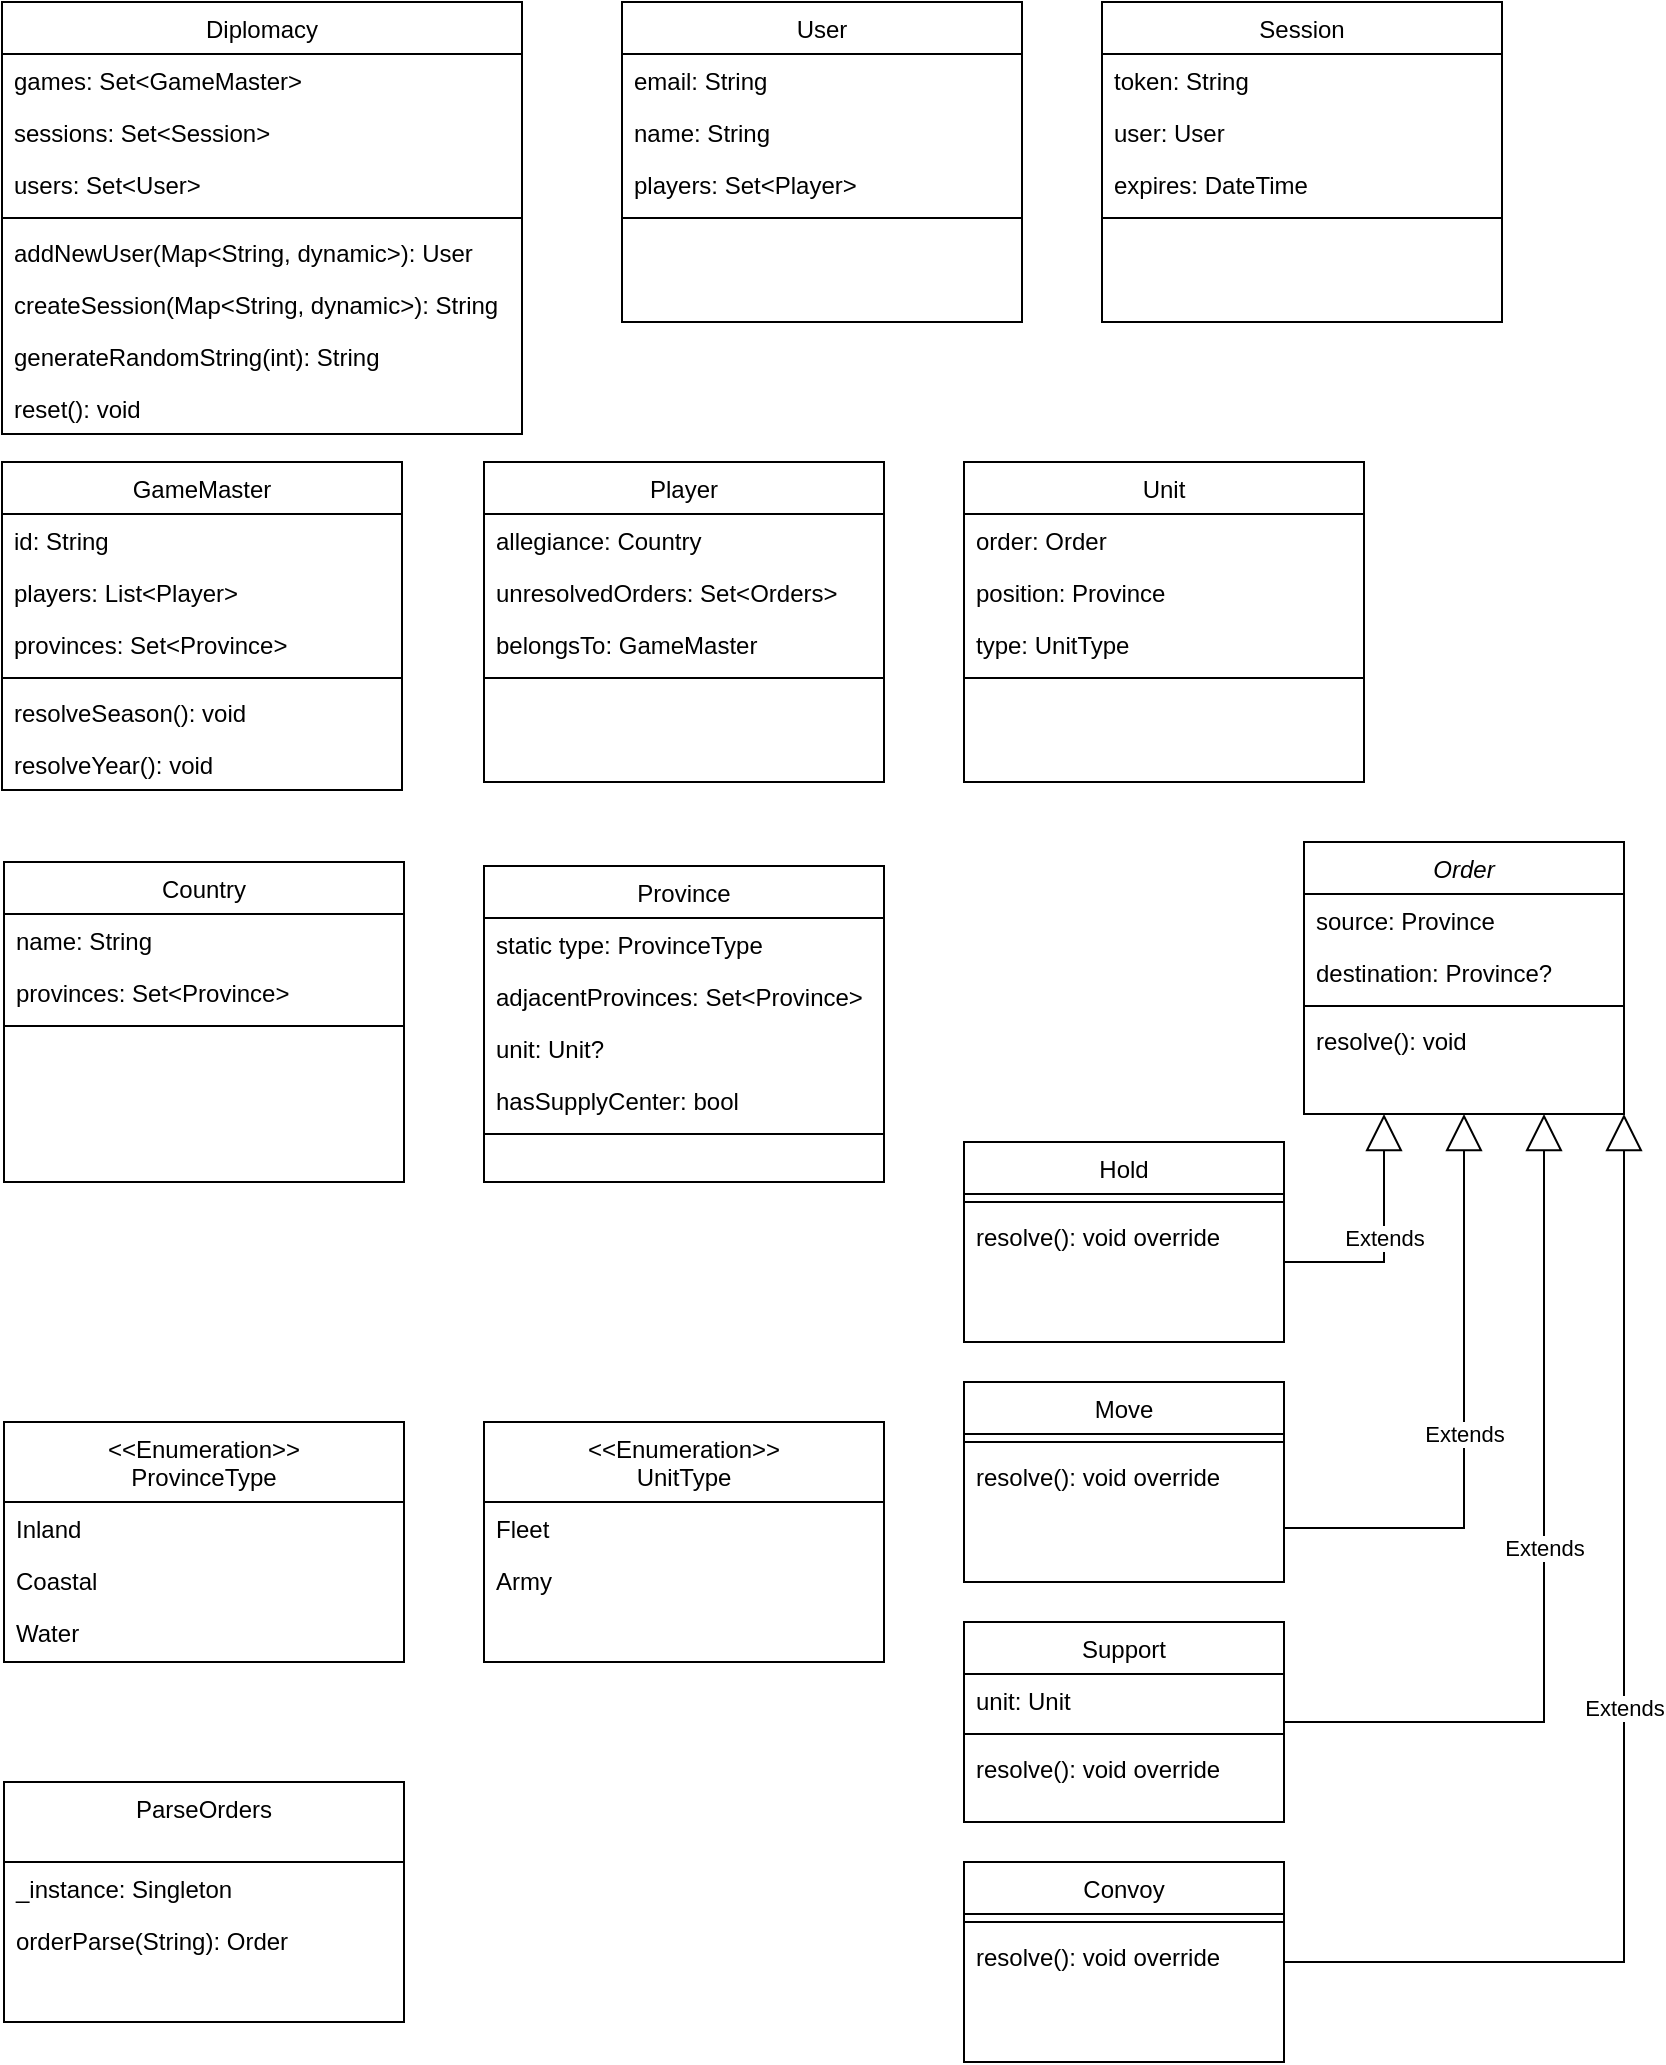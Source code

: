 <mxfile version="15.8.7" type="device"><diagram id="C5RBs43oDa-KdzZeNtuy" name="Page-1"><mxGraphModel dx="475" dy="2929" grid="1" gridSize="10" guides="1" tooltips="1" connect="1" arrows="1" fold="1" page="1" pageScale="1" pageWidth="827" pageHeight="1169" math="0" shadow="0"><root><mxCell id="WIyWlLk6GJQsqaUBKTNV-0"/><mxCell id="WIyWlLk6GJQsqaUBKTNV-1" parent="WIyWlLk6GJQsqaUBKTNV-0"/><mxCell id="zkfFHV4jXpPFQw0GAbJ--0" value="Player" style="swimlane;fontStyle=0;align=center;verticalAlign=top;childLayout=stackLayout;horizontal=1;startSize=26;horizontalStack=0;resizeParent=1;resizeLast=0;collapsible=1;marginBottom=0;rounded=0;shadow=0;strokeWidth=1;" parent="WIyWlLk6GJQsqaUBKTNV-1" vertex="1"><mxGeometry x="281" y="-1120" width="200" height="160" as="geometry"><mxRectangle x="230" y="140" width="160" height="26" as="alternateBounds"/></mxGeometry></mxCell><mxCell id="JGBPkLxdLSC7HD267_Li-28" value="allegiance: Country" style="text;align=left;verticalAlign=top;spacingLeft=4;spacingRight=4;overflow=hidden;rotatable=0;points=[[0,0.5],[1,0.5]];portConstraint=eastwest;" parent="zkfFHV4jXpPFQw0GAbJ--0" vertex="1"><mxGeometry y="26" width="200" height="26" as="geometry"/></mxCell><mxCell id="p5W0TubbZsNhkzQ859zF-8" value="unresolvedOrders: Set&lt;Orders&gt;" style="text;align=left;verticalAlign=top;spacingLeft=4;spacingRight=4;overflow=hidden;rotatable=0;points=[[0,0.5],[1,0.5]];portConstraint=eastwest;" parent="zkfFHV4jXpPFQw0GAbJ--0" vertex="1"><mxGeometry y="52" width="200" height="26" as="geometry"/></mxCell><mxCell id="p5W0TubbZsNhkzQ859zF-10" value="belongsTo: GameMaster" style="text;align=left;verticalAlign=top;spacingLeft=4;spacingRight=4;overflow=hidden;rotatable=0;points=[[0,0.5],[1,0.5]];portConstraint=eastwest;" parent="zkfFHV4jXpPFQw0GAbJ--0" vertex="1"><mxGeometry y="78" width="200" height="26" as="geometry"/></mxCell><mxCell id="zkfFHV4jXpPFQw0GAbJ--4" value="" style="line;html=1;strokeWidth=1;align=left;verticalAlign=middle;spacingTop=-1;spacingLeft=3;spacingRight=3;rotatable=0;labelPosition=right;points=[];portConstraint=eastwest;" parent="zkfFHV4jXpPFQw0GAbJ--0" vertex="1"><mxGeometry y="104" width="200" height="8" as="geometry"/></mxCell><mxCell id="JGBPkLxdLSC7HD267_Li-18" value="Province" style="swimlane;fontStyle=0;align=center;verticalAlign=top;childLayout=stackLayout;horizontal=1;startSize=26;horizontalStack=0;resizeParent=1;resizeLast=0;collapsible=1;marginBottom=0;rounded=0;shadow=0;strokeWidth=1;" parent="WIyWlLk6GJQsqaUBKTNV-1" vertex="1"><mxGeometry x="281" y="-918" width="200" height="158" as="geometry"><mxRectangle x="230" y="140" width="160" height="26" as="alternateBounds"/></mxGeometry></mxCell><mxCell id="JGBPkLxdLSC7HD267_Li-22" value="static type: ProvinceType" style="text;align=left;verticalAlign=top;spacingLeft=4;spacingRight=4;overflow=hidden;rotatable=0;points=[[0,0.5],[1,0.5]];portConstraint=eastwest;" parent="JGBPkLxdLSC7HD267_Li-18" vertex="1"><mxGeometry y="26" width="200" height="26" as="geometry"/></mxCell><mxCell id="46RMJYzjXEDaTq2aA9Gf-13" value="adjacentProvinces: Set&lt;Province&gt;" style="text;align=left;verticalAlign=top;spacingLeft=4;spacingRight=4;overflow=hidden;rotatable=0;points=[[0,0.5],[1,0.5]];portConstraint=eastwest;" parent="JGBPkLxdLSC7HD267_Li-18" vertex="1"><mxGeometry y="52" width="200" height="26" as="geometry"/></mxCell><mxCell id="46RMJYzjXEDaTq2aA9Gf-12" value="unit: Unit?" style="text;align=left;verticalAlign=top;spacingLeft=4;spacingRight=4;overflow=hidden;rotatable=0;points=[[0,0.5],[1,0.5]];portConstraint=eastwest;" parent="JGBPkLxdLSC7HD267_Li-18" vertex="1"><mxGeometry y="78" width="200" height="26" as="geometry"/></mxCell><mxCell id="JGBPkLxdLSC7HD267_Li-36" value="hasSupplyCenter: bool" style="text;align=left;verticalAlign=top;spacingLeft=4;spacingRight=4;overflow=hidden;rotatable=0;points=[[0,0.5],[1,0.5]];portConstraint=eastwest;" parent="JGBPkLxdLSC7HD267_Li-18" vertex="1"><mxGeometry y="104" width="200" height="26" as="geometry"/></mxCell><mxCell id="JGBPkLxdLSC7HD267_Li-19" value="" style="line;html=1;strokeWidth=1;align=left;verticalAlign=middle;spacingTop=-1;spacingLeft=3;spacingRight=3;rotatable=0;labelPosition=right;points=[];portConstraint=eastwest;" parent="JGBPkLxdLSC7HD267_Li-18" vertex="1"><mxGeometry y="130" width="200" height="8" as="geometry"/></mxCell><mxCell id="JGBPkLxdLSC7HD267_Li-23" value="&lt;&lt;Enumeration&gt;&gt;&#10;ProvinceType" style="swimlane;fontStyle=0;align=center;verticalAlign=top;childLayout=stackLayout;horizontal=1;startSize=40;horizontalStack=0;resizeParent=1;resizeLast=0;collapsible=1;marginBottom=0;rounded=0;shadow=0;strokeWidth=1;" parent="WIyWlLk6GJQsqaUBKTNV-1" vertex="1"><mxGeometry x="41" y="-640" width="200" height="120" as="geometry"><mxRectangle x="10" y="450" width="160" height="26" as="alternateBounds"/></mxGeometry></mxCell><mxCell id="JGBPkLxdLSC7HD267_Li-24" value="Inland" style="text;align=left;verticalAlign=top;spacingLeft=4;spacingRight=4;overflow=hidden;rotatable=0;points=[[0,0.5],[1,0.5]];portConstraint=eastwest;" parent="JGBPkLxdLSC7HD267_Li-23" vertex="1"><mxGeometry y="40" width="200" height="26" as="geometry"/></mxCell><mxCell id="JGBPkLxdLSC7HD267_Li-27" value="Coastal" style="text;align=left;verticalAlign=top;spacingLeft=4;spacingRight=4;overflow=hidden;rotatable=0;points=[[0,0.5],[1,0.5]];portConstraint=eastwest;" parent="JGBPkLxdLSC7HD267_Li-23" vertex="1"><mxGeometry y="66" width="200" height="26" as="geometry"/></mxCell><mxCell id="JGBPkLxdLSC7HD267_Li-26" value="Water" style="text;align=left;verticalAlign=top;spacingLeft=4;spacingRight=4;overflow=hidden;rotatable=0;points=[[0,0.5],[1,0.5]];portConstraint=eastwest;" parent="JGBPkLxdLSC7HD267_Li-23" vertex="1"><mxGeometry y="92" width="200" height="28" as="geometry"/></mxCell><mxCell id="JGBPkLxdLSC7HD267_Li-30" value="Country" style="swimlane;fontStyle=0;align=center;verticalAlign=top;childLayout=stackLayout;horizontal=1;startSize=26;horizontalStack=0;resizeParent=1;resizeLast=0;collapsible=1;marginBottom=0;rounded=0;shadow=0;strokeWidth=1;" parent="WIyWlLk6GJQsqaUBKTNV-1" vertex="1"><mxGeometry x="41" y="-920" width="200" height="160" as="geometry"><mxRectangle x="230" y="140" width="160" height="26" as="alternateBounds"/></mxGeometry></mxCell><mxCell id="JGBPkLxdLSC7HD267_Li-31" value="name: String" style="text;align=left;verticalAlign=top;spacingLeft=4;spacingRight=4;overflow=hidden;rotatable=0;points=[[0,0.5],[1,0.5]];portConstraint=eastwest;" parent="JGBPkLxdLSC7HD267_Li-30" vertex="1"><mxGeometry y="26" width="200" height="26" as="geometry"/></mxCell><mxCell id="JGBPkLxdLSC7HD267_Li-35" value="provinces: Set&lt;Province&gt;" style="text;align=left;verticalAlign=top;spacingLeft=4;spacingRight=4;overflow=hidden;rotatable=0;points=[[0,0.5],[1,0.5]];portConstraint=eastwest;" parent="JGBPkLxdLSC7HD267_Li-30" vertex="1"><mxGeometry y="52" width="200" height="26" as="geometry"/></mxCell><mxCell id="JGBPkLxdLSC7HD267_Li-33" value="" style="line;html=1;strokeWidth=1;align=left;verticalAlign=middle;spacingTop=-1;spacingLeft=3;spacingRight=3;rotatable=0;labelPosition=right;points=[];portConstraint=eastwest;" parent="JGBPkLxdLSC7HD267_Li-30" vertex="1"><mxGeometry y="78" width="200" height="8" as="geometry"/></mxCell><mxCell id="46RMJYzjXEDaTq2aA9Gf-0" value="Order" style="swimlane;fontStyle=2;align=center;verticalAlign=top;childLayout=stackLayout;horizontal=1;startSize=26;horizontalStack=0;resizeParent=1;resizeLast=0;collapsible=1;marginBottom=0;rounded=0;shadow=0;strokeWidth=1;" parent="WIyWlLk6GJQsqaUBKTNV-1" vertex="1"><mxGeometry x="691" y="-930" width="160" height="136" as="geometry"><mxRectangle x="230" y="140" width="160" height="26" as="alternateBounds"/></mxGeometry></mxCell><mxCell id="uRcr4P55_PJo6zatVVM9-5" value="source: Province" style="text;align=left;verticalAlign=top;spacingLeft=4;spacingRight=4;overflow=hidden;rotatable=0;points=[[0,0.5],[1,0.5]];portConstraint=eastwest;" parent="46RMJYzjXEDaTq2aA9Gf-0" vertex="1"><mxGeometry y="26" width="160" height="26" as="geometry"/></mxCell><mxCell id="uRcr4P55_PJo6zatVVM9-22" value="destination: Province?" style="text;align=left;verticalAlign=top;spacingLeft=4;spacingRight=4;overflow=hidden;rotatable=0;points=[[0,0.5],[1,0.5]];portConstraint=eastwest;" parent="46RMJYzjXEDaTq2aA9Gf-0" vertex="1"><mxGeometry y="52" width="160" height="26" as="geometry"/></mxCell><mxCell id="46RMJYzjXEDaTq2aA9Gf-3" value="" style="line;html=1;strokeWidth=1;align=left;verticalAlign=middle;spacingTop=-1;spacingLeft=3;spacingRight=3;rotatable=0;labelPosition=right;points=[];portConstraint=eastwest;" parent="46RMJYzjXEDaTq2aA9Gf-0" vertex="1"><mxGeometry y="78" width="160" height="8" as="geometry"/></mxCell><mxCell id="aZfSNCz78r-3WjQ7mvPo-0" value="resolve(): void" style="text;align=left;verticalAlign=top;spacingLeft=4;spacingRight=4;overflow=hidden;rotatable=0;points=[[0,0.5],[1,0.5]];portConstraint=eastwest;" vertex="1" parent="46RMJYzjXEDaTq2aA9Gf-0"><mxGeometry y="86" width="160" height="26" as="geometry"/></mxCell><mxCell id="46RMJYzjXEDaTq2aA9Gf-5" value="GameMaster" style="swimlane;fontStyle=0;align=center;verticalAlign=top;childLayout=stackLayout;horizontal=1;startSize=26;horizontalStack=0;resizeParent=1;resizeLast=0;collapsible=1;marginBottom=0;rounded=0;shadow=0;strokeWidth=1;" parent="WIyWlLk6GJQsqaUBKTNV-1" vertex="1"><mxGeometry x="40" y="-1120" width="200" height="164" as="geometry"><mxRectangle x="230" y="140" width="160" height="26" as="alternateBounds"/></mxGeometry></mxCell><mxCell id="rUUhUny3GslK_5L-6Dzf-7" value="id: String" style="text;align=left;verticalAlign=top;spacingLeft=4;spacingRight=4;overflow=hidden;rotatable=0;points=[[0,0.5],[1,0.5]];portConstraint=eastwest;" parent="46RMJYzjXEDaTq2aA9Gf-5" vertex="1"><mxGeometry y="26" width="200" height="26" as="geometry"/></mxCell><mxCell id="46RMJYzjXEDaTq2aA9Gf-7" value="players: List&lt;Player&gt;" style="text;align=left;verticalAlign=top;spacingLeft=4;spacingRight=4;overflow=hidden;rotatable=0;points=[[0,0.5],[1,0.5]];portConstraint=eastwest;" parent="46RMJYzjXEDaTq2aA9Gf-5" vertex="1"><mxGeometry y="52" width="200" height="26" as="geometry"/></mxCell><mxCell id="rUUhUny3GslK_5L-6Dzf-0" value="provinces: Set&lt;Province&gt;" style="text;align=left;verticalAlign=top;spacingLeft=4;spacingRight=4;overflow=hidden;rotatable=0;points=[[0,0.5],[1,0.5]];portConstraint=eastwest;" parent="46RMJYzjXEDaTq2aA9Gf-5" vertex="1"><mxGeometry y="78" width="200" height="26" as="geometry"/></mxCell><mxCell id="46RMJYzjXEDaTq2aA9Gf-9" value="" style="line;html=1;strokeWidth=1;align=left;verticalAlign=middle;spacingTop=-1;spacingLeft=3;spacingRight=3;rotatable=0;labelPosition=right;points=[];portConstraint=eastwest;" parent="46RMJYzjXEDaTq2aA9Gf-5" vertex="1"><mxGeometry y="104" width="200" height="8" as="geometry"/></mxCell><mxCell id="46RMJYzjXEDaTq2aA9Gf-10" value="resolveSeason(): void" style="text;align=left;verticalAlign=top;spacingLeft=4;spacingRight=4;overflow=hidden;rotatable=0;points=[[0,0.5],[1,0.5]];portConstraint=eastwest;" parent="46RMJYzjXEDaTq2aA9Gf-5" vertex="1"><mxGeometry y="112" width="200" height="26" as="geometry"/></mxCell><mxCell id="rUUhUny3GslK_5L-6Dzf-1" value="resolveYear(): void" style="text;align=left;verticalAlign=top;spacingLeft=4;spacingRight=4;overflow=hidden;rotatable=0;points=[[0,0.5],[1,0.5]];portConstraint=eastwest;" parent="46RMJYzjXEDaTq2aA9Gf-5" vertex="1"><mxGeometry y="138" width="200" height="26" as="geometry"/></mxCell><mxCell id="uRcr4P55_PJo6zatVVM9-0" value="Unit" style="swimlane;fontStyle=0;align=center;verticalAlign=top;childLayout=stackLayout;horizontal=1;startSize=26;horizontalStack=0;resizeParent=1;resizeLast=0;collapsible=1;marginBottom=0;rounded=0;shadow=0;strokeWidth=1;" parent="WIyWlLk6GJQsqaUBKTNV-1" vertex="1"><mxGeometry x="521" y="-1120" width="200" height="160" as="geometry"><mxRectangle x="230" y="140" width="160" height="26" as="alternateBounds"/></mxGeometry></mxCell><mxCell id="uRcr4P55_PJo6zatVVM9-2" value="order: Order" style="text;align=left;verticalAlign=top;spacingLeft=4;spacingRight=4;overflow=hidden;rotatable=0;points=[[0,0.5],[1,0.5]];portConstraint=eastwest;" parent="uRcr4P55_PJo6zatVVM9-0" vertex="1"><mxGeometry y="26" width="200" height="26" as="geometry"/></mxCell><mxCell id="uRcr4P55_PJo6zatVVM9-24" value="position: Province" style="text;align=left;verticalAlign=top;spacingLeft=4;spacingRight=4;overflow=hidden;rotatable=0;points=[[0,0.5],[1,0.5]];portConstraint=eastwest;" parent="uRcr4P55_PJo6zatVVM9-0" vertex="1"><mxGeometry y="52" width="200" height="26" as="geometry"/></mxCell><mxCell id="uRcr4P55_PJo6zatVVM9-23" value="type: UnitType" style="text;align=left;verticalAlign=top;spacingLeft=4;spacingRight=4;overflow=hidden;rotatable=0;points=[[0,0.5],[1,0.5]];portConstraint=eastwest;" parent="uRcr4P55_PJo6zatVVM9-0" vertex="1"><mxGeometry y="78" width="200" height="26" as="geometry"/></mxCell><mxCell id="uRcr4P55_PJo6zatVVM9-1" value="" style="line;html=1;strokeWidth=1;align=left;verticalAlign=middle;spacingTop=-1;spacingLeft=3;spacingRight=3;rotatable=0;labelPosition=right;points=[];portConstraint=eastwest;" parent="uRcr4P55_PJo6zatVVM9-0" vertex="1"><mxGeometry y="104" width="200" height="8" as="geometry"/></mxCell><mxCell id="uRcr4P55_PJo6zatVVM9-9" value="Hold" style="swimlane;fontStyle=0;align=center;verticalAlign=top;childLayout=stackLayout;horizontal=1;startSize=26;horizontalStack=0;resizeParent=1;resizeLast=0;collapsible=1;marginBottom=0;rounded=0;shadow=0;strokeWidth=1;" parent="WIyWlLk6GJQsqaUBKTNV-1" vertex="1"><mxGeometry x="521" y="-780" width="160" height="100" as="geometry"><mxRectangle x="230" y="140" width="160" height="26" as="alternateBounds"/></mxGeometry></mxCell><mxCell id="uRcr4P55_PJo6zatVVM9-11" value="" style="line;html=1;strokeWidth=1;align=left;verticalAlign=middle;spacingTop=-1;spacingLeft=3;spacingRight=3;rotatable=0;labelPosition=right;points=[];portConstraint=eastwest;" parent="uRcr4P55_PJo6zatVVM9-9" vertex="1"><mxGeometry y="26" width="160" height="8" as="geometry"/></mxCell><mxCell id="uRcr4P55_PJo6zatVVM9-30" value="resolve(): void override" style="text;align=left;verticalAlign=top;spacingLeft=4;spacingRight=4;overflow=hidden;rotatable=0;points=[[0,0.5],[1,0.5]];portConstraint=eastwest;" parent="uRcr4P55_PJo6zatVVM9-9" vertex="1"><mxGeometry y="34" width="160" height="26" as="geometry"/></mxCell><mxCell id="uRcr4P55_PJo6zatVVM9-12" value="Extends" style="endArrow=block;endSize=16;endFill=0;html=1;rounded=0;edgeStyle=orthogonalEdgeStyle;entryX=0.25;entryY=1;entryDx=0;entryDy=0;" parent="WIyWlLk6GJQsqaUBKTNV-1" source="uRcr4P55_PJo6zatVVM9-9" target="46RMJYzjXEDaTq2aA9Gf-0" edge="1"><mxGeometry width="160" relative="1" as="geometry"><mxPoint x="1121" y="-30" as="sourcePoint"/><mxPoint x="761" y="-460" as="targetPoint"/><Array as="points"><mxPoint x="731" y="-720"/></Array></mxGeometry></mxCell><mxCell id="uRcr4P55_PJo6zatVVM9-13" value="Move" style="swimlane;fontStyle=0;align=center;verticalAlign=top;childLayout=stackLayout;horizontal=1;startSize=26;horizontalStack=0;resizeParent=1;resizeLast=0;collapsible=1;marginBottom=0;rounded=0;shadow=0;strokeWidth=1;" parent="WIyWlLk6GJQsqaUBKTNV-1" vertex="1"><mxGeometry x="521" y="-660" width="160" height="100" as="geometry"><mxRectangle x="230" y="140" width="160" height="26" as="alternateBounds"/></mxGeometry></mxCell><mxCell id="uRcr4P55_PJo6zatVVM9-14" value="" style="line;html=1;strokeWidth=1;align=left;verticalAlign=middle;spacingTop=-1;spacingLeft=3;spacingRight=3;rotatable=0;labelPosition=right;points=[];portConstraint=eastwest;" parent="uRcr4P55_PJo6zatVVM9-13" vertex="1"><mxGeometry y="26" width="160" height="8" as="geometry"/></mxCell><mxCell id="uRcr4P55_PJo6zatVVM9-31" value="resolve(): void override" style="text;align=left;verticalAlign=top;spacingLeft=4;spacingRight=4;overflow=hidden;rotatable=0;points=[[0,0.5],[1,0.5]];portConstraint=eastwest;" parent="uRcr4P55_PJo6zatVVM9-13" vertex="1"><mxGeometry y="34" width="160" height="26" as="geometry"/></mxCell><mxCell id="uRcr4P55_PJo6zatVVM9-15" value="Support" style="swimlane;fontStyle=0;align=center;verticalAlign=top;childLayout=stackLayout;horizontal=1;startSize=26;horizontalStack=0;resizeParent=1;resizeLast=0;collapsible=1;marginBottom=0;rounded=0;shadow=0;strokeWidth=1;" parent="WIyWlLk6GJQsqaUBKTNV-1" vertex="1"><mxGeometry x="521" y="-540" width="160" height="100" as="geometry"><mxRectangle x="230" y="140" width="160" height="26" as="alternateBounds"/></mxGeometry></mxCell><mxCell id="uRcr4P55_PJo6zatVVM9-34" value="unit: Unit" style="text;align=left;verticalAlign=top;spacingLeft=4;spacingRight=4;overflow=hidden;rotatable=0;points=[[0,0.5],[1,0.5]];portConstraint=eastwest;" parent="uRcr4P55_PJo6zatVVM9-15" vertex="1"><mxGeometry y="26" width="160" height="26" as="geometry"/></mxCell><mxCell id="uRcr4P55_PJo6zatVVM9-16" value="" style="line;html=1;strokeWidth=1;align=left;verticalAlign=middle;spacingTop=-1;spacingLeft=3;spacingRight=3;rotatable=0;labelPosition=right;points=[];portConstraint=eastwest;" parent="uRcr4P55_PJo6zatVVM9-15" vertex="1"><mxGeometry y="52" width="160" height="8" as="geometry"/></mxCell><mxCell id="uRcr4P55_PJo6zatVVM9-32" value="resolve(): void override" style="text;align=left;verticalAlign=top;spacingLeft=4;spacingRight=4;overflow=hidden;rotatable=0;points=[[0,0.5],[1,0.5]];portConstraint=eastwest;" parent="uRcr4P55_PJo6zatVVM9-15" vertex="1"><mxGeometry y="60" width="160" height="26" as="geometry"/></mxCell><mxCell id="uRcr4P55_PJo6zatVVM9-17" value="Convoy" style="swimlane;fontStyle=0;align=center;verticalAlign=top;childLayout=stackLayout;horizontal=1;startSize=26;horizontalStack=0;resizeParent=1;resizeLast=0;collapsible=1;marginBottom=0;rounded=0;shadow=0;strokeWidth=1;" parent="WIyWlLk6GJQsqaUBKTNV-1" vertex="1"><mxGeometry x="521" y="-420" width="160" height="100" as="geometry"><mxRectangle x="230" y="140" width="160" height="26" as="alternateBounds"/></mxGeometry></mxCell><mxCell id="uRcr4P55_PJo6zatVVM9-18" value="" style="line;html=1;strokeWidth=1;align=left;verticalAlign=middle;spacingTop=-1;spacingLeft=3;spacingRight=3;rotatable=0;labelPosition=right;points=[];portConstraint=eastwest;" parent="uRcr4P55_PJo6zatVVM9-17" vertex="1"><mxGeometry y="26" width="160" height="8" as="geometry"/></mxCell><mxCell id="uRcr4P55_PJo6zatVVM9-33" value="resolve(): void override" style="text;align=left;verticalAlign=top;spacingLeft=4;spacingRight=4;overflow=hidden;rotatable=0;points=[[0,0.5],[1,0.5]];portConstraint=eastwest;" parent="uRcr4P55_PJo6zatVVM9-17" vertex="1"><mxGeometry y="34" width="160" height="26" as="geometry"/></mxCell><mxCell id="uRcr4P55_PJo6zatVVM9-19" value="Extends" style="endArrow=block;endSize=16;endFill=0;html=1;rounded=0;edgeStyle=orthogonalEdgeStyle;entryX=0.5;entryY=1;entryDx=0;entryDy=0;exitX=1;exitY=0.5;exitDx=0;exitDy=0;" parent="WIyWlLk6GJQsqaUBKTNV-1" source="uRcr4P55_PJo6zatVVM9-13" target="46RMJYzjXEDaTq2aA9Gf-0" edge="1"><mxGeometry width="160" relative="1" as="geometry"><mxPoint x="691" y="-677" as="sourcePoint"/><mxPoint x="781" y="-784" as="targetPoint"/><Array as="points"><mxPoint x="771" y="-587"/></Array></mxGeometry></mxCell><mxCell id="uRcr4P55_PJo6zatVVM9-20" value="Extends" style="endArrow=block;endSize=16;endFill=0;html=1;rounded=0;edgeStyle=orthogonalEdgeStyle;entryX=0.75;entryY=1;entryDx=0;entryDy=0;exitX=1;exitY=0.5;exitDx=0;exitDy=0;" parent="WIyWlLk6GJQsqaUBKTNV-1" source="uRcr4P55_PJo6zatVVM9-15" target="46RMJYzjXEDaTq2aA9Gf-0" edge="1"><mxGeometry width="160" relative="1" as="geometry"><mxPoint x="691" y="-577" as="sourcePoint"/><mxPoint x="781" y="-784" as="targetPoint"/><Array as="points"><mxPoint x="811" y="-490"/></Array></mxGeometry></mxCell><mxCell id="uRcr4P55_PJo6zatVVM9-21" value="Extends" style="endArrow=block;endSize=16;endFill=0;html=1;rounded=0;edgeStyle=orthogonalEdgeStyle;entryX=1;entryY=1;entryDx=0;entryDy=0;exitX=1;exitY=0.5;exitDx=0;exitDy=0;" parent="WIyWlLk6GJQsqaUBKTNV-1" source="uRcr4P55_PJo6zatVVM9-17" target="46RMJYzjXEDaTq2aA9Gf-0" edge="1"><mxGeometry width="160" relative="1" as="geometry"><mxPoint x="691" y="-477" as="sourcePoint"/><mxPoint x="821" y="-784" as="targetPoint"/><Array as="points"><mxPoint x="851" y="-370"/></Array></mxGeometry></mxCell><mxCell id="uRcr4P55_PJo6zatVVM9-25" value="&lt;&lt;Enumeration&gt;&gt;&#10;UnitType" style="swimlane;fontStyle=0;align=center;verticalAlign=top;childLayout=stackLayout;horizontal=1;startSize=40;horizontalStack=0;resizeParent=1;resizeLast=0;collapsible=1;marginBottom=0;rounded=0;shadow=0;strokeWidth=1;" parent="WIyWlLk6GJQsqaUBKTNV-1" vertex="1"><mxGeometry x="281" y="-640" width="200" height="120" as="geometry"><mxRectangle x="10" y="450" width="160" height="26" as="alternateBounds"/></mxGeometry></mxCell><mxCell id="uRcr4P55_PJo6zatVVM9-27" value="Fleet" style="text;align=left;verticalAlign=top;spacingLeft=4;spacingRight=4;overflow=hidden;rotatable=0;points=[[0,0.5],[1,0.5]];portConstraint=eastwest;" parent="uRcr4P55_PJo6zatVVM9-25" vertex="1"><mxGeometry y="40" width="200" height="26" as="geometry"/></mxCell><mxCell id="uRcr4P55_PJo6zatVVM9-28" value="Army" style="text;align=left;verticalAlign=top;spacingLeft=4;spacingRight=4;overflow=hidden;rotatable=0;points=[[0,0.5],[1,0.5]];portConstraint=eastwest;" parent="uRcr4P55_PJo6zatVVM9-25" vertex="1"><mxGeometry y="66" width="200" height="26" as="geometry"/></mxCell><mxCell id="uRcr4P55_PJo6zatVVM9-36" value="Diplomacy" style="swimlane;fontStyle=0;align=center;verticalAlign=top;childLayout=stackLayout;horizontal=1;startSize=26;horizontalStack=0;resizeParent=1;resizeLast=0;collapsible=1;marginBottom=0;rounded=0;shadow=0;strokeWidth=1;" parent="WIyWlLk6GJQsqaUBKTNV-1" vertex="1"><mxGeometry x="40" y="-1350" width="260" height="216" as="geometry"><mxRectangle x="230" y="140" width="160" height="26" as="alternateBounds"/></mxGeometry></mxCell><mxCell id="uRcr4P55_PJo6zatVVM9-37" value="games: Set&lt;GameMaster&gt;" style="text;align=left;verticalAlign=top;spacingLeft=4;spacingRight=4;overflow=hidden;rotatable=0;points=[[0,0.5],[1,0.5]];portConstraint=eastwest;" parent="uRcr4P55_PJo6zatVVM9-36" vertex="1"><mxGeometry y="26" width="260" height="26" as="geometry"/></mxCell><mxCell id="p5W0TubbZsNhkzQ859zF-0" value="sessions: Set&lt;Session&gt;" style="text;align=left;verticalAlign=top;spacingLeft=4;spacingRight=4;overflow=hidden;rotatable=0;points=[[0,0.5],[1,0.5]];portConstraint=eastwest;" parent="uRcr4P55_PJo6zatVVM9-36" vertex="1"><mxGeometry y="52" width="260" height="26" as="geometry"/></mxCell><mxCell id="rUUhUny3GslK_5L-6Dzf-2" value="users: Set&lt;User&gt;" style="text;align=left;verticalAlign=top;spacingLeft=4;spacingRight=4;overflow=hidden;rotatable=0;points=[[0,0.5],[1,0.5]];portConstraint=eastwest;" parent="uRcr4P55_PJo6zatVVM9-36" vertex="1"><mxGeometry y="78" width="260" height="26" as="geometry"/></mxCell><mxCell id="uRcr4P55_PJo6zatVVM9-39" value="" style="line;html=1;strokeWidth=1;align=left;verticalAlign=middle;spacingTop=-1;spacingLeft=3;spacingRight=3;rotatable=0;labelPosition=right;points=[];portConstraint=eastwest;" parent="uRcr4P55_PJo6zatVVM9-36" vertex="1"><mxGeometry y="104" width="260" height="8" as="geometry"/></mxCell><mxCell id="iy5YSGwrs2YGYYcimhER-2" value="addNewUser(Map&lt;String, dynamic&gt;): User" style="text;align=left;verticalAlign=top;spacingLeft=4;spacingRight=4;overflow=hidden;rotatable=0;points=[[0,0.5],[1,0.5]];portConstraint=eastwest;" parent="uRcr4P55_PJo6zatVVM9-36" vertex="1"><mxGeometry y="112" width="260" height="26" as="geometry"/></mxCell><mxCell id="iy5YSGwrs2YGYYcimhER-4" value="createSession(Map&lt;String, dynamic&gt;): String" style="text;align=left;verticalAlign=top;spacingLeft=4;spacingRight=4;overflow=hidden;rotatable=0;points=[[0,0.5],[1,0.5]];portConstraint=eastwest;" parent="uRcr4P55_PJo6zatVVM9-36" vertex="1"><mxGeometry y="138" width="260" height="26" as="geometry"/></mxCell><mxCell id="iy5YSGwrs2YGYYcimhER-3" value="generateRandomString(int): String" style="text;align=left;verticalAlign=top;spacingLeft=4;spacingRight=4;overflow=hidden;rotatable=0;points=[[0,0.5],[1,0.5]];portConstraint=eastwest;" parent="uRcr4P55_PJo6zatVVM9-36" vertex="1"><mxGeometry y="164" width="260" height="26" as="geometry"/></mxCell><mxCell id="50Ucn-lpIm17mMCFX2fa-0" value="reset(): void" style="text;align=left;verticalAlign=top;spacingLeft=4;spacingRight=4;overflow=hidden;rotatable=0;points=[[0,0.5],[1,0.5]];portConstraint=eastwest;" parent="uRcr4P55_PJo6zatVVM9-36" vertex="1"><mxGeometry y="190" width="260" height="26" as="geometry"/></mxCell><mxCell id="rUUhUny3GslK_5L-6Dzf-3" value="User" style="swimlane;fontStyle=0;align=center;verticalAlign=top;childLayout=stackLayout;horizontal=1;startSize=26;horizontalStack=0;resizeParent=1;resizeLast=0;collapsible=1;marginBottom=0;rounded=0;shadow=0;strokeWidth=1;" parent="WIyWlLk6GJQsqaUBKTNV-1" vertex="1"><mxGeometry x="350" y="-1350" width="200" height="160" as="geometry"><mxRectangle x="230" y="140" width="160" height="26" as="alternateBounds"/></mxGeometry></mxCell><mxCell id="iy5YSGwrs2YGYYcimhER-0" value="email: String" style="text;align=left;verticalAlign=top;spacingLeft=4;spacingRight=4;overflow=hidden;rotatable=0;points=[[0,0.5],[1,0.5]];portConstraint=eastwest;" parent="rUUhUny3GslK_5L-6Dzf-3" vertex="1"><mxGeometry y="26" width="200" height="26" as="geometry"/></mxCell><mxCell id="p5W0TubbZsNhkzQ859zF-9" value="name: String" style="text;align=left;verticalAlign=top;spacingLeft=4;spacingRight=4;overflow=hidden;rotatable=0;points=[[0,0.5],[1,0.5]];portConstraint=eastwest;" parent="rUUhUny3GslK_5L-6Dzf-3" vertex="1"><mxGeometry y="52" width="200" height="26" as="geometry"/></mxCell><mxCell id="rUUhUny3GslK_5L-6Dzf-4" value="players: Set&lt;Player&gt;" style="text;align=left;verticalAlign=top;spacingLeft=4;spacingRight=4;overflow=hidden;rotatable=0;points=[[0,0.5],[1,0.5]];portConstraint=eastwest;" parent="rUUhUny3GslK_5L-6Dzf-3" vertex="1"><mxGeometry y="78" width="200" height="26" as="geometry"/></mxCell><mxCell id="rUUhUny3GslK_5L-6Dzf-6" value="" style="line;html=1;strokeWidth=1;align=left;verticalAlign=middle;spacingTop=-1;spacingLeft=3;spacingRight=3;rotatable=0;labelPosition=right;points=[];portConstraint=eastwest;" parent="rUUhUny3GslK_5L-6Dzf-3" vertex="1"><mxGeometry y="104" width="200" height="8" as="geometry"/></mxCell><mxCell id="p5W0TubbZsNhkzQ859zF-1" value="Session" style="swimlane;fontStyle=0;align=center;verticalAlign=top;childLayout=stackLayout;horizontal=1;startSize=26;horizontalStack=0;resizeParent=1;resizeLast=0;collapsible=1;marginBottom=0;rounded=0;shadow=0;strokeWidth=1;" parent="WIyWlLk6GJQsqaUBKTNV-1" vertex="1"><mxGeometry x="590" y="-1350" width="200" height="160" as="geometry"><mxRectangle x="230" y="140" width="160" height="26" as="alternateBounds"/></mxGeometry></mxCell><mxCell id="p5W0TubbZsNhkzQ859zF-4" value="token: String" style="text;align=left;verticalAlign=top;spacingLeft=4;spacingRight=4;overflow=hidden;rotatable=0;points=[[0,0.5],[1,0.5]];portConstraint=eastwest;" parent="p5W0TubbZsNhkzQ859zF-1" vertex="1"><mxGeometry y="26" width="200" height="26" as="geometry"/></mxCell><mxCell id="p5W0TubbZsNhkzQ859zF-6" value="user: User" style="text;align=left;verticalAlign=top;spacingLeft=4;spacingRight=4;overflow=hidden;rotatable=0;points=[[0,0.5],[1,0.5]];portConstraint=eastwest;" parent="p5W0TubbZsNhkzQ859zF-1" vertex="1"><mxGeometry y="52" width="200" height="26" as="geometry"/></mxCell><mxCell id="p5W0TubbZsNhkzQ859zF-7" value="expires: DateTime" style="text;align=left;verticalAlign=top;spacingLeft=4;spacingRight=4;overflow=hidden;rotatable=0;points=[[0,0.5],[1,0.5]];portConstraint=eastwest;" parent="p5W0TubbZsNhkzQ859zF-1" vertex="1"><mxGeometry y="78" width="200" height="26" as="geometry"/></mxCell><mxCell id="p5W0TubbZsNhkzQ859zF-5" value="" style="line;html=1;strokeWidth=1;align=left;verticalAlign=middle;spacingTop=-1;spacingLeft=3;spacingRight=3;rotatable=0;labelPosition=right;points=[];portConstraint=eastwest;" parent="p5W0TubbZsNhkzQ859zF-1" vertex="1"><mxGeometry y="104" width="200" height="8" as="geometry"/></mxCell><mxCell id="aZfSNCz78r-3WjQ7mvPo-1" value="ParseOrders" style="swimlane;fontStyle=0;align=center;verticalAlign=top;childLayout=stackLayout;horizontal=1;startSize=40;horizontalStack=0;resizeParent=1;resizeLast=0;collapsible=1;marginBottom=0;rounded=0;shadow=0;strokeWidth=1;" vertex="1" parent="WIyWlLk6GJQsqaUBKTNV-1"><mxGeometry x="41" y="-460" width="200" height="120" as="geometry"><mxRectangle x="10" y="450" width="160" height="26" as="alternateBounds"/></mxGeometry></mxCell><mxCell id="aZfSNCz78r-3WjQ7mvPo-2" value="_instance: Singleton" style="text;align=left;verticalAlign=top;spacingLeft=4;spacingRight=4;overflow=hidden;rotatable=0;points=[[0,0.5],[1,0.5]];portConstraint=eastwest;" vertex="1" parent="aZfSNCz78r-3WjQ7mvPo-1"><mxGeometry y="40" width="200" height="26" as="geometry"/></mxCell><mxCell id="aZfSNCz78r-3WjQ7mvPo-5" value="orderParse(String): Order" style="text;align=left;verticalAlign=top;spacingLeft=4;spacingRight=4;overflow=hidden;rotatable=0;points=[[0,0.5],[1,0.5]];portConstraint=eastwest;" vertex="1" parent="aZfSNCz78r-3WjQ7mvPo-1"><mxGeometry y="66" width="200" height="26" as="geometry"/></mxCell></root></mxGraphModel></diagram></mxfile>